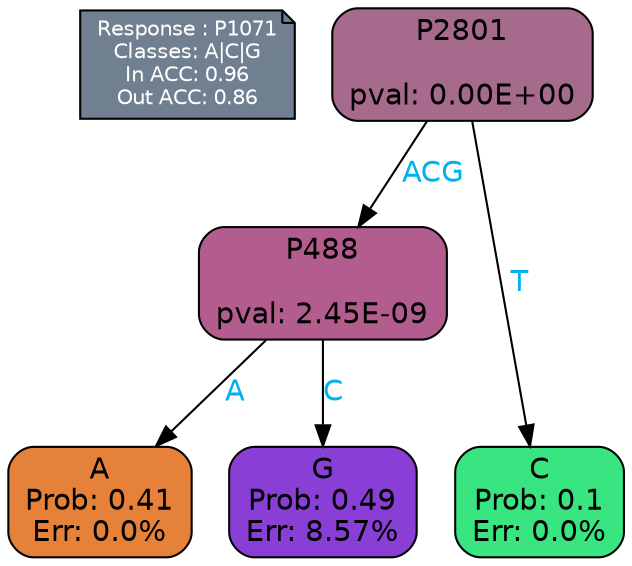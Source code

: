 digraph Tree {
node [shape=box, style="filled, rounded", color="black", fontname=helvetica] ;
graph [ranksep=equally, splines=polylines, bgcolor=transparent, dpi=600] ;
edge [fontname=helvetica] ;
LEGEND [label="Response : P1071
Classes: A|C|G
In ACC: 0.96
Out ACC: 0.86
",shape=note,align=left,style=filled,fillcolor="slategray",fontcolor="white",fontsize=10];1 [label="P2801

pval: 0.00E+00", fillcolor="#a66a8d"] ;
2 [label="P488

pval: 2.45E-09", fillcolor="#b35d8f"] ;
3 [label="A
Prob: 0.41
Err: 0.0%", fillcolor="#e58139"] ;
4 [label="G
Prob: 0.49
Err: 8.57%", fillcolor="#893fd6"] ;
5 [label="C
Prob: 0.1
Err: 0.0%", fillcolor="#39e581"] ;
1 -> 2 [label="ACG",fontcolor=deepskyblue2] ;
1 -> 5 [label="T",fontcolor=deepskyblue2] ;
2 -> 3 [label="A",fontcolor=deepskyblue2] ;
2 -> 4 [label="C",fontcolor=deepskyblue2] ;
{rank = same; 3;4;5;}{rank = same; LEGEND;1;}}